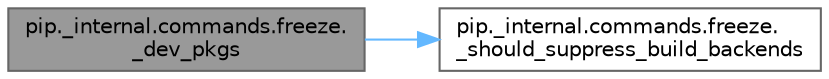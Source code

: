 digraph "pip._internal.commands.freeze._dev_pkgs"
{
 // LATEX_PDF_SIZE
  bgcolor="transparent";
  edge [fontname=Helvetica,fontsize=10,labelfontname=Helvetica,labelfontsize=10];
  node [fontname=Helvetica,fontsize=10,shape=box,height=0.2,width=0.4];
  rankdir="LR";
  Node1 [id="Node000001",label="pip._internal.commands.freeze.\l_dev_pkgs",height=0.2,width=0.4,color="gray40", fillcolor="grey60", style="filled", fontcolor="black",tooltip=" "];
  Node1 -> Node2 [id="edge1_Node000001_Node000002",color="steelblue1",style="solid",tooltip=" "];
  Node2 [id="Node000002",label="pip._internal.commands.freeze.\l_should_suppress_build_backends",height=0.2,width=0.4,color="grey40", fillcolor="white", style="filled",URL="$namespacepip_1_1__internal_1_1commands_1_1freeze.html#a639da9784fe5d93929a344e3be8460cd",tooltip=" "];
}
